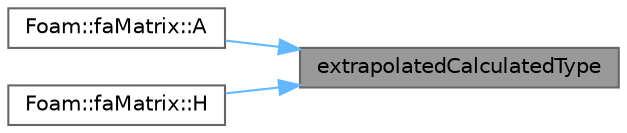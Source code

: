 digraph "extrapolatedCalculatedType"
{
 // LATEX_PDF_SIZE
  bgcolor="transparent";
  edge [fontname=Helvetica,fontsize=10,labelfontname=Helvetica,labelfontsize=10];
  node [fontname=Helvetica,fontsize=10,shape=box,height=0.2,width=0.4];
  rankdir="RL";
  Node1 [id="Node000001",label="extrapolatedCalculatedType",height=0.2,width=0.4,color="gray40", fillcolor="grey60", style="filled", fontcolor="black",tooltip=" "];
  Node1 -> Node2 [id="edge1_Node000001_Node000002",dir="back",color="steelblue1",style="solid",tooltip=" "];
  Node2 [id="Node000002",label="Foam::faMatrix::A",height=0.2,width=0.4,color="grey40", fillcolor="white", style="filled",URL="$classFoam_1_1faMatrix.html#ab297fa0cb21f9d85924ea69aab8fb0da",tooltip=" "];
  Node1 -> Node3 [id="edge2_Node000001_Node000003",dir="back",color="steelblue1",style="solid",tooltip=" "];
  Node3 [id="Node000003",label="Foam::faMatrix::H",height=0.2,width=0.4,color="grey40", fillcolor="white", style="filled",URL="$classFoam_1_1faMatrix.html#a7b041266d01333576b3e7e771d7aa290",tooltip=" "];
}
